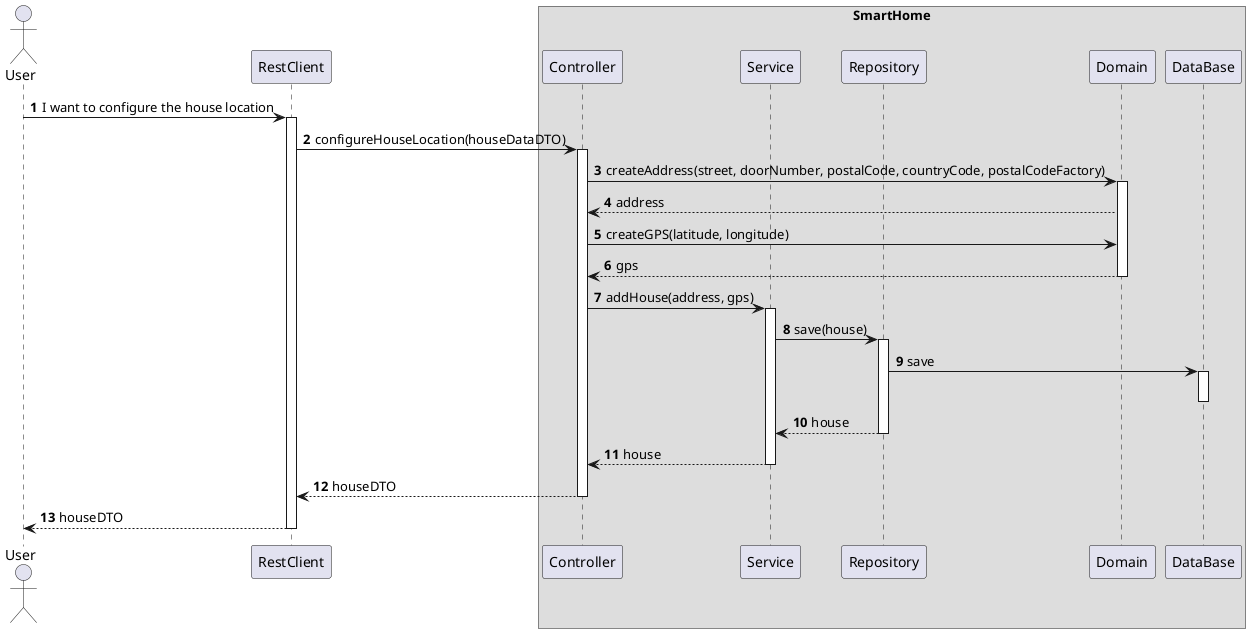 @startuml
'https://plantuml.com/sequence-diagram
!pragma layout smetana

autonumber

actor "User" as User
participant "RestClient" as RC

box "SmartHome"
    participant "Controller" as CTRL
    participant "Service" as SV
    participant "Repository" as REPO
    participant "Domain" as DOM
    participant "DataBase" as BD
end box

User -> RC : I want to configure the house location
activate RC

RC -> CTRL : configureHouseLocation(houseDataDTO)
activate CTRL



CTRL -> DOM : createAddress(street, doorNumber, postalCode, countryCode, postalCodeFactory)
activate DOM
DOM --> CTRL : address

CTRL -> DOM : createGPS(latitude, longitude)
DOM --> CTRL : gps
deactivate DOM

CTRL -> SV : addHouse(address, gps)
activate SV

SV -> REPO : save(house)
activate REPO
REPO -> BD : save
activate BD
deactivate BD
REPO --> SV : house
deactivate REPO

SV --> CTRL : house
deactivate SV


CTRL --> RC : houseDTO
deactivate CTRL

RC --> User : houseDTO
deactivate RC


@enduml